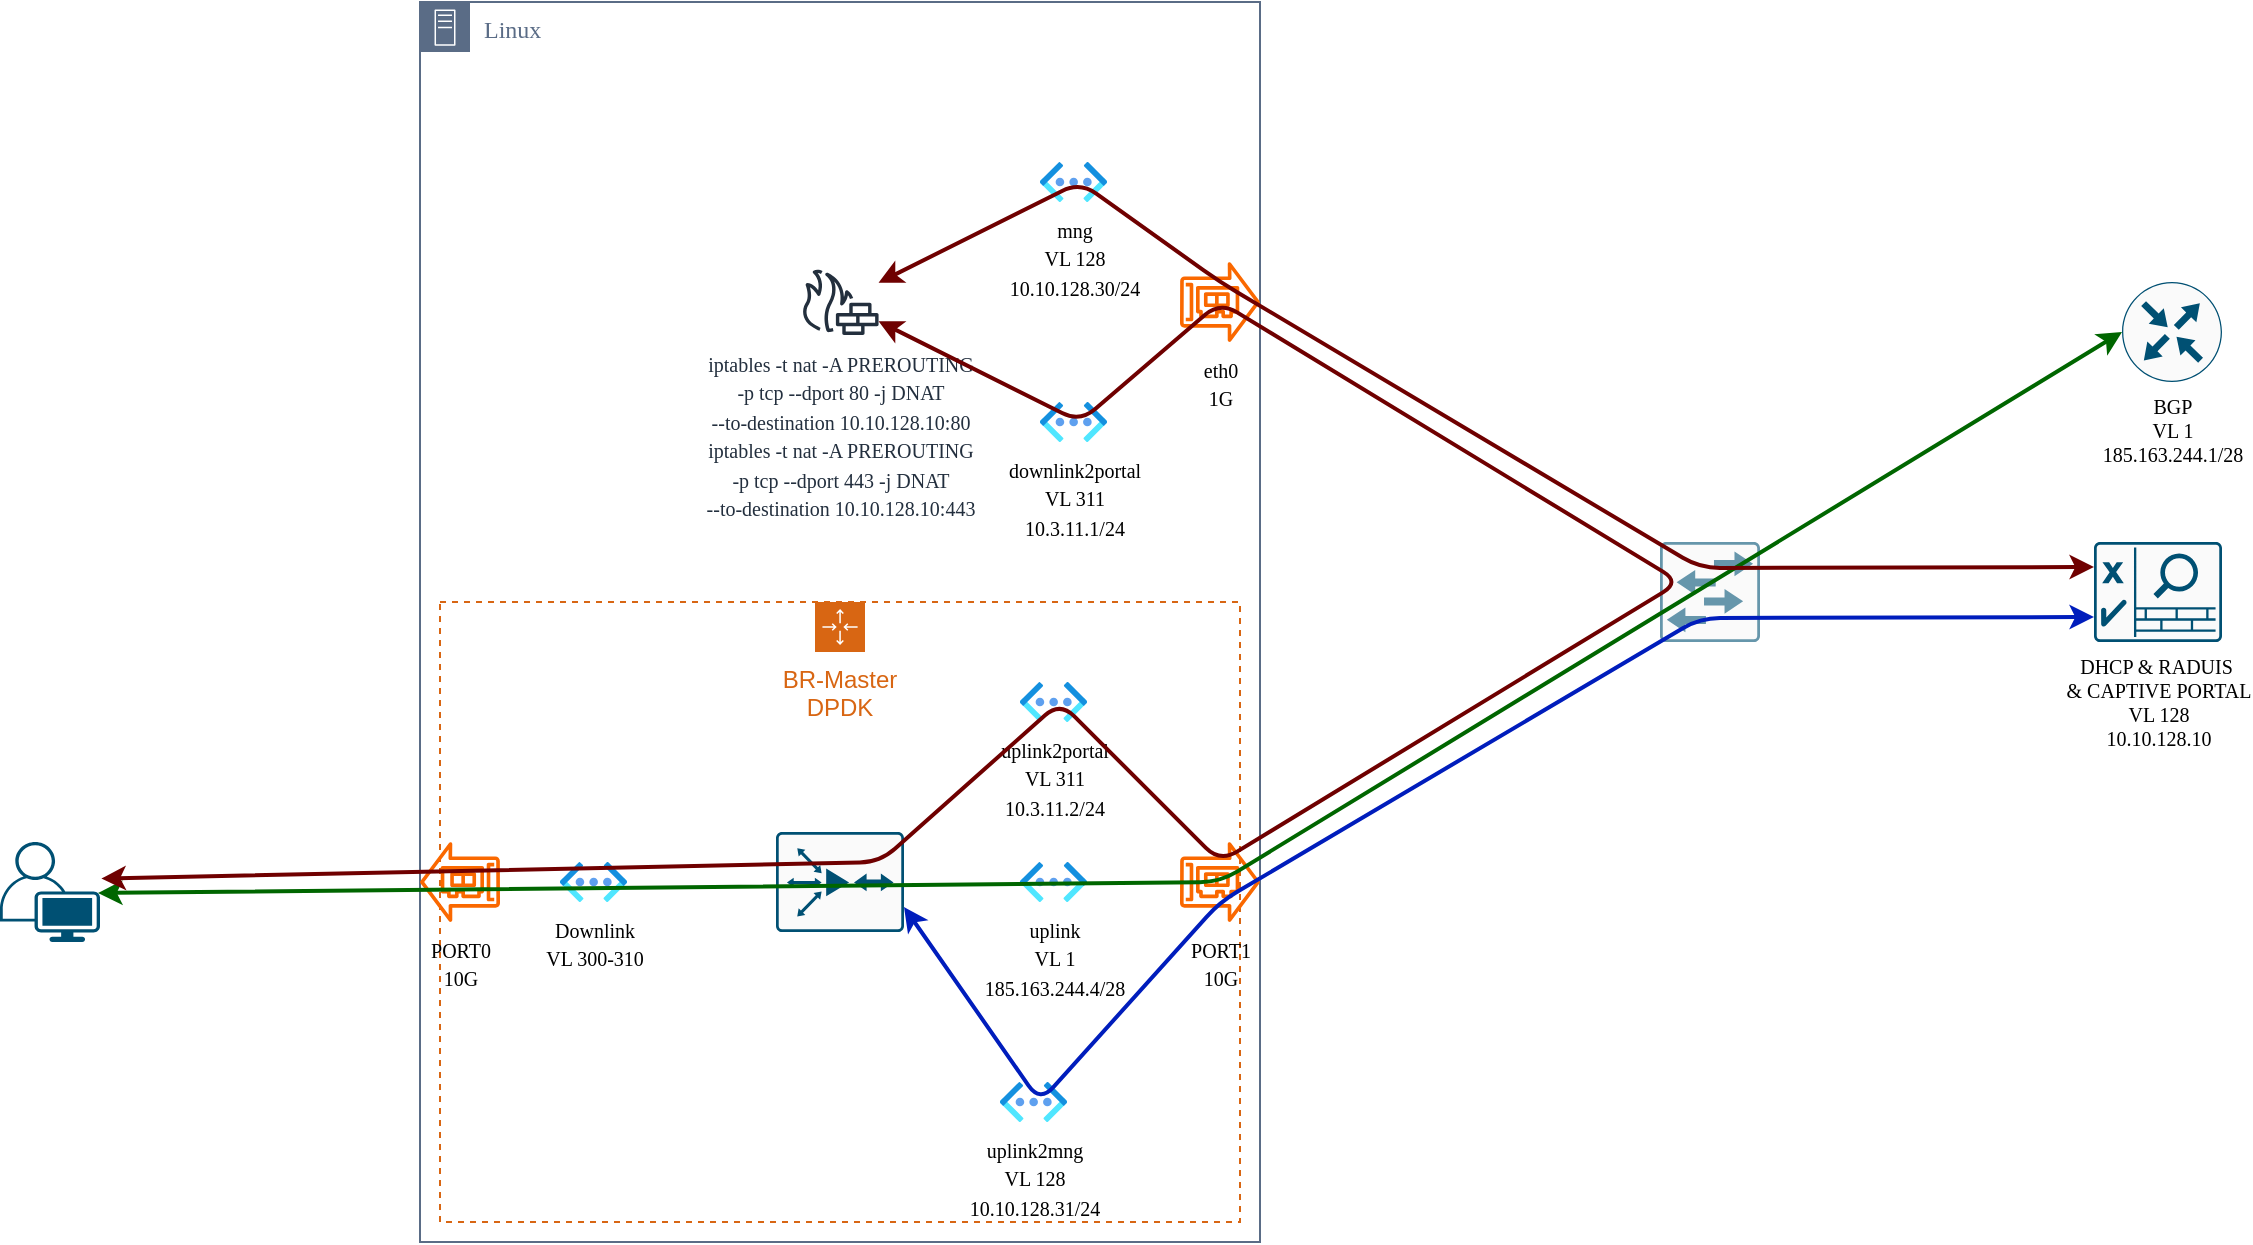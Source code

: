 <mxfile>
    <diagram id="KcHhHfBCZ-KF95Xakk1o" name="Page-1">
        <mxGraphModel dx="944" dy="631" grid="1" gridSize="10" guides="1" tooltips="1" connect="1" arrows="1" fold="1" page="1" pageScale="1" pageWidth="827" pageHeight="1169" background="#FFFFFF" math="0" shadow="0">
            <root>
                <mxCell id="0"/>
                <mxCell id="1" parent="0"/>
                <mxCell id="5" value="" style="sketch=0;points=[[0.015,0.015,0],[0.985,0.015,0],[0.985,0.985,0],[0.015,0.985,0],[0.25,0,0],[0.5,0,0],[0.75,0,0],[1,0.25,0],[1,0.5,0],[1,0.75,0],[0.75,1,0],[0.5,1,0],[0.25,1,0],[0,0.75,0],[0,0.5,0],[0,0.25,0]];verticalLabelPosition=bottom;html=1;verticalAlign=top;aspect=fixed;align=center;pointerEvents=1;shape=mxgraph.cisco19.rect;prIcon=workgroup_switch;fillColor=#FAFAFA;strokeColor=#6696AB;" vertex="1" parent="1">
                    <mxGeometry x="940" y="560" width="50" height="50" as="geometry"/>
                </mxCell>
                <mxCell id="28" value="Linux" style="points=[[0,0],[0.25,0],[0.5,0],[0.75,0],[1,0],[1,0.25],[1,0.5],[1,0.75],[1,1],[0.75,1],[0.5,1],[0.25,1],[0,1],[0,0.75],[0,0.5],[0,0.25]];outlineConnect=0;gradientColor=none;html=1;whiteSpace=wrap;fontSize=12;fontStyle=0;container=1;pointerEvents=0;collapsible=0;recursiveResize=0;shape=mxgraph.aws4.group;grIcon=mxgraph.aws4.group_on_premise;strokeColor=#5A6C86;fillColor=none;verticalAlign=top;align=left;spacingLeft=30;fontColor=#5A6C86;dashed=0;labelBackgroundColor=none;fontFamily=Tahoma;" vertex="1" parent="1">
                    <mxGeometry x="320" y="290" width="420" height="620" as="geometry"/>
                </mxCell>
                <mxCell id="12" value="BR-Master&lt;br&gt;DPDK" style="points=[[0,0],[0.25,0],[0.5,0],[0.75,0],[1,0],[1,0.25],[1,0.5],[1,0.75],[1,1],[0.75,1],[0.5,1],[0.25,1],[0,1],[0,0.75],[0,0.5],[0,0.25]];outlineConnect=0;gradientColor=none;html=1;whiteSpace=wrap;fontSize=12;fontStyle=0;container=1;pointerEvents=0;collapsible=0;recursiveResize=0;shape=mxgraph.aws4.groupCenter;grIcon=mxgraph.aws4.group_auto_scaling_group;grStroke=1;strokeColor=#D86613;fillColor=none;verticalAlign=top;align=center;fontColor=#D86613;dashed=1;spacingTop=25;" vertex="1" parent="28">
                    <mxGeometry x="10" y="300" width="400" height="310" as="geometry"/>
                </mxCell>
                <mxCell id="15" value="&lt;font face=&quot;Tahoma&quot; style=&quot;font-size: 10px&quot;&gt;PORT0&lt;br&gt;10G&lt;/font&gt;" style="sketch=0;outlineConnect=0;fontColor=#000000;fillColor=#fa6800;strokeColor=#C73500;dashed=0;verticalLabelPosition=bottom;verticalAlign=top;align=center;html=1;fontSize=12;fontStyle=0;aspect=fixed;pointerEvents=1;shape=mxgraph.aws4.elastic_network_adapter;flipH=1;" vertex="1" parent="12">
                    <mxGeometry x="-10" y="120" width="40" height="40" as="geometry"/>
                </mxCell>
                <mxCell id="16" value="&lt;font face=&quot;Tahoma&quot; style=&quot;font-size: 10px&quot;&gt;PORT1&lt;br&gt;10G&lt;/font&gt;" style="sketch=0;outlineConnect=0;fontColor=#000000;fillColor=#fa6800;strokeColor=#C73500;dashed=0;verticalLabelPosition=bottom;verticalAlign=top;align=center;html=1;fontSize=12;fontStyle=0;aspect=fixed;pointerEvents=1;shape=mxgraph.aws4.elastic_network_adapter;flipH=0;" vertex="1" parent="12">
                    <mxGeometry x="370" y="120" width="40" height="40" as="geometry"/>
                </mxCell>
                <mxCell id="22" value="&lt;font color=&quot;#000000&quot; style=&quot;font-size: 10px&quot;&gt;Downlink&lt;br&gt;VL 300-310&lt;/font&gt;" style="aspect=fixed;html=1;points=[];align=center;image;fontSize=12;image=img/lib/azure2/networking/Virtual_Networks_Classic.svg;labelBackgroundColor=none;fontFamily=Tahoma;fillColor=#B3B3B3;" vertex="1" parent="12">
                    <mxGeometry x="60" y="130" width="33.5" height="20" as="geometry"/>
                </mxCell>
                <mxCell id="24" value="&lt;font color=&quot;#000000&quot;&gt;&lt;span style=&quot;font-size: 10px&quot;&gt;uplink&lt;br&gt;VL 1&lt;/span&gt;&lt;br&gt;&lt;span style=&quot;font-size: 10px&quot;&gt;185.163.244.4/28&lt;/span&gt;&lt;br&gt;&lt;/font&gt;" style="aspect=fixed;html=1;points=[];align=center;image;fontSize=12;image=img/lib/azure2/networking/Virtual_Networks_Classic.svg;labelBackgroundColor=none;fontFamily=Tahoma;fillColor=#B3B3B3;" vertex="1" parent="12">
                    <mxGeometry x="290" y="130" width="33.5" height="20" as="geometry"/>
                </mxCell>
                <mxCell id="25" value="&lt;font color=&quot;#000000&quot;&gt;&lt;span style=&quot;font-size: 10px&quot;&gt;uplink2portal&lt;br&gt;VL 311&lt;/span&gt;&lt;br&gt;&lt;span style=&quot;font-size: 10px&quot;&gt;10.3.11.2/24&lt;/span&gt;&lt;br&gt;&lt;/font&gt;" style="aspect=fixed;html=1;points=[];align=center;image;fontSize=12;image=img/lib/azure2/networking/Virtual_Networks_Classic.svg;labelBackgroundColor=none;fontFamily=Tahoma;fillColor=#B3B3B3;" vertex="1" parent="12">
                    <mxGeometry x="290" y="40" width="33.5" height="20" as="geometry"/>
                </mxCell>
                <mxCell id="26" value="&lt;font color=&quot;#000000&quot;&gt;&lt;span style=&quot;font-size: 10px&quot;&gt;uplink2mng&lt;br&gt;VL 128&lt;/span&gt;&lt;br&gt;&lt;span style=&quot;font-size: 10px&quot;&gt;10.10.128.31/24&lt;/span&gt;&lt;br&gt;&lt;/font&gt;" style="aspect=fixed;html=1;points=[];align=center;image;fontSize=12;image=img/lib/azure2/networking/Virtual_Networks_Classic.svg;labelBackgroundColor=none;fontFamily=Tahoma;fillColor=#B3B3B3;" vertex="1" parent="12">
                    <mxGeometry x="280" y="240" width="33.5" height="20" as="geometry"/>
                </mxCell>
                <mxCell id="49" value="" style="sketch=0;points=[[0.015,0.015,0],[0.985,0.015,0],[0.985,0.985,0],[0.015,0.985,0],[0.25,0,0],[0.5,0,0],[0.75,0,0],[1,0.25,0],[1,0.5,0],[1,0.75,0],[0.75,1,0],[0.5,1,0],[0.25,1,0],[0,0.75,0],[0,0.5,0],[0,0.25,0]];verticalLabelPosition=bottom;html=1;verticalAlign=top;aspect=fixed;align=center;pointerEvents=1;shape=mxgraph.cisco19.rect;prIcon=router_with_firewall2;fillColor=#FAFAFA;strokeColor=#005073;labelBackgroundColor=none;fontFamily=Tahoma;fontSize=10;fontColor=#000000;" vertex="1" parent="12">
                    <mxGeometry x="168" y="115" width="64" height="50" as="geometry"/>
                </mxCell>
                <mxCell id="29" value="&lt;font face=&quot;Tahoma&quot; style=&quot;font-size: 10px&quot;&gt;eth0&lt;br&gt;1G&lt;/font&gt;" style="sketch=0;outlineConnect=0;fontColor=#000000;fillColor=#fa6800;strokeColor=#C73500;dashed=0;verticalLabelPosition=bottom;verticalAlign=top;align=center;html=1;fontSize=12;fontStyle=0;aspect=fixed;pointerEvents=1;shape=mxgraph.aws4.elastic_network_adapter;flipH=0;" vertex="1" parent="28">
                    <mxGeometry x="380" y="130" width="40" height="40" as="geometry"/>
                </mxCell>
                <mxCell id="30" value="&lt;font color=&quot;#000000&quot;&gt;&lt;span style=&quot;font-size: 10px&quot;&gt;downlink2portal&lt;br&gt;VL 311&lt;/span&gt;&lt;br&gt;&lt;span style=&quot;font-size: 10px&quot;&gt;10.3.11.1/24&lt;/span&gt;&lt;br&gt;&lt;/font&gt;" style="aspect=fixed;html=1;points=[];align=center;image;fontSize=12;image=img/lib/azure2/networking/Virtual_Networks_Classic.svg;labelBackgroundColor=none;fontFamily=Tahoma;fillColor=#B3B3B3;" vertex="1" parent="28">
                    <mxGeometry x="310" y="200" width="33.5" height="20" as="geometry"/>
                </mxCell>
                <mxCell id="31" value="&lt;font color=&quot;#000000&quot;&gt;&lt;span style=&quot;font-size: 10px&quot;&gt;mng&lt;br&gt;VL 128&lt;/span&gt;&lt;br&gt;&lt;span style=&quot;font-size: 10px&quot;&gt;10.10.128.30/24&lt;/span&gt;&lt;br&gt;&lt;/font&gt;" style="aspect=fixed;html=1;points=[];align=center;image;fontSize=12;image=img/lib/azure2/networking/Virtual_Networks_Classic.svg;labelBackgroundColor=none;fontFamily=Tahoma;fillColor=#B3B3B3;" vertex="1" parent="28">
                    <mxGeometry x="310" y="80" width="33.5" height="20" as="geometry"/>
                </mxCell>
                <mxCell id="32" value="&lt;font style=&quot;font-size: 10px&quot;&gt;iptables -t nat -A PREROUTING &lt;br&gt;-p tcp --dport 80 -j DNAT &lt;br&gt;--to-destination 10.10.128.10:80&lt;br&gt;iptables -t nat -A PREROUTING&lt;br&gt;-p tcp --dport 443 -j DNAT&lt;br&gt;--to-destination 10.10.128.10:443&lt;br&gt;&lt;/font&gt;" style="sketch=0;outlineConnect=0;fontColor=#232F3E;gradientColor=none;fillColor=#232F3D;strokeColor=none;dashed=0;verticalLabelPosition=bottom;verticalAlign=top;align=center;html=1;fontSize=12;fontStyle=0;aspect=fixed;pointerEvents=1;shape=mxgraph.aws4.generic_firewall;labelBackgroundColor=none;fontFamily=Tahoma;" vertex="1" parent="28">
                    <mxGeometry x="190.5" y="133.5" width="39" height="33" as="geometry"/>
                </mxCell>
                <mxCell id="36" value="BGP&lt;br&gt;VL 1&lt;br&gt;185.163.244.1/28" style="sketch=0;points=[[0.5,0,0],[1,0.5,0],[0.5,1,0],[0,0.5,0],[0.145,0.145,0],[0.856,0.145,0],[0.855,0.856,0],[0.145,0.855,0]];verticalLabelPosition=bottom;html=1;verticalAlign=top;aspect=fixed;align=center;pointerEvents=1;shape=mxgraph.cisco19.rect;prIcon=router;fillColor=#FAFAFA;strokeColor=#005073;labelBackgroundColor=none;fontFamily=Tahoma;fontSize=10;fontColor=#000000;" vertex="1" parent="1">
                    <mxGeometry x="1171" y="430" width="50" height="50" as="geometry"/>
                </mxCell>
                <mxCell id="41" value="DHCP &amp;amp; RADUIS&amp;nbsp;&lt;br&gt;&amp;amp; CAPTIVE PORTAL&lt;br&gt;VL 128&lt;br&gt;10.10.128.10" style="sketch=0;points=[[0.015,0.015,0],[0.985,0.015,0],[0.985,0.985,0],[0.015,0.985,0],[0.25,0,0],[0.5,0,0],[0.75,0,0],[1,0.25,0],[1,0.5,0],[1,0.75,0],[0.75,1,0],[0.5,1,0],[0.25,1,0],[0,0.75,0],[0,0.5,0],[0,0.25,0]];verticalLabelPosition=bottom;html=1;verticalAlign=top;aspect=fixed;align=center;pointerEvents=1;shape=mxgraph.cisco19.rect;prIcon=nac_appliance;fillColor=#FAFAFA;strokeColor=#005073;labelBackgroundColor=#FFFFFF;fontFamily=Tahoma;fontSize=10;fontColor=#000000;" vertex="1" parent="1">
                    <mxGeometry x="1157" y="560" width="64" height="50" as="geometry"/>
                </mxCell>
                <mxCell id="46" style="edgeStyle=none;html=1;fontFamily=Tahoma;fontSize=10;fontColor=#000000;startArrow=classic;startFill=1;strokeColor=#006600;strokeWidth=2;entryX=0;entryY=0.5;entryDx=0;entryDy=0;entryPerimeter=0;exitX=0.98;exitY=0.51;exitDx=0;exitDy=0;exitPerimeter=0;" edge="1" parent="1" source="50" target="36">
                    <mxGeometry relative="1" as="geometry">
                        <mxPoint x="940" y="600" as="targetPoint"/>
                        <Array as="points">
                            <mxPoint x="720" y="730"/>
                        </Array>
                    </mxGeometry>
                </mxCell>
                <mxCell id="47" style="edgeStyle=none;html=1;fontFamily=Tahoma;fontSize=10;fontColor=#000000;startArrow=classic;startFill=1;strokeColor=#001DBC;strokeWidth=2;fillColor=#0050ef;entryX=0;entryY=0.75;entryDx=0;entryDy=0;entryPerimeter=0;exitX=1;exitY=0.75;exitDx=0;exitDy=0;exitPerimeter=0;" edge="1" parent="1" source="49" target="41">
                    <mxGeometry relative="1" as="geometry">
                        <mxPoint x="1157" y="585" as="targetPoint"/>
                        <Array as="points">
                            <mxPoint x="630" y="840"/>
                            <mxPoint x="720" y="740"/>
                            <mxPoint x="960" y="598"/>
                        </Array>
                    </mxGeometry>
                </mxCell>
                <mxCell id="42" style="edgeStyle=none;html=1;fontFamily=Tahoma;fontSize=10;fontColor=#000000;startArrow=classic;startFill=1;strokeColor=#6F0000;strokeWidth=2;fillColor=#a20025;entryX=0;entryY=0.25;entryDx=0;entryDy=0;entryPerimeter=0;" edge="1" parent="1" source="32" target="41">
                    <mxGeometry relative="1" as="geometry">
                        <mxPoint x="1157" y="573" as="targetPoint"/>
                        <Array as="points">
                            <mxPoint x="650" y="380"/>
                            <mxPoint x="720" y="430"/>
                            <mxPoint x="960" y="573"/>
                        </Array>
                    </mxGeometry>
                </mxCell>
                <mxCell id="50" value="" style="points=[[0.35,0,0],[0.98,0.51,0],[1,0.71,0],[0.67,1,0],[0,0.795,0],[0,0.65,0]];verticalLabelPosition=bottom;sketch=0;html=1;verticalAlign=top;aspect=fixed;align=center;pointerEvents=1;shape=mxgraph.cisco19.user;fillColor=#005073;strokeColor=none;labelBackgroundColor=none;fontFamily=Tahoma;fontSize=10;fontColor=#000000;" vertex="1" parent="1">
                    <mxGeometry x="110" y="710" width="50" height="50" as="geometry"/>
                </mxCell>
                <mxCell id="45" style="edgeStyle=none;html=1;fontFamily=Tahoma;fontSize=10;fontColor=#000000;startArrow=classic;startFill=1;strokeColor=#6F0000;strokeWidth=2;fillColor=#a20025;exitX=1.014;exitY=0.366;exitDx=0;exitDy=0;exitPerimeter=0;" edge="1" parent="1" source="50" target="32">
                    <mxGeometry relative="1" as="geometry">
                        <Array as="points">
                            <mxPoint x="550" y="720"/>
                            <mxPoint x="640" y="640"/>
                            <mxPoint x="720" y="720"/>
                            <mxPoint x="950" y="580"/>
                            <mxPoint x="720" y="440"/>
                            <mxPoint x="650" y="500"/>
                        </Array>
                    </mxGeometry>
                </mxCell>
            </root>
        </mxGraphModel>
    </diagram>
</mxfile>